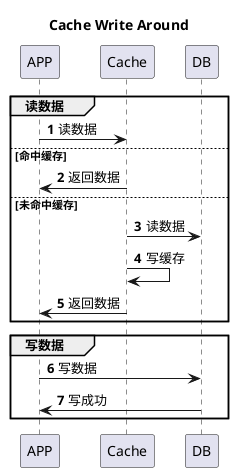 @startuml cache write around
title Cache Write Around
autonumber
group 读数据
    APP -> Cache : 读数据
    else 命中缓存
    Cache->APP : 返回数据
    else 未命中缓存
    Cache -> DB : 读数据
    Cache -> Cache : 写缓存
    Cache->APP : 返回数据
    
end
group 写数据
    APP -> DB : 写数据
    DB -> APP: 写成功
end

@enduml

